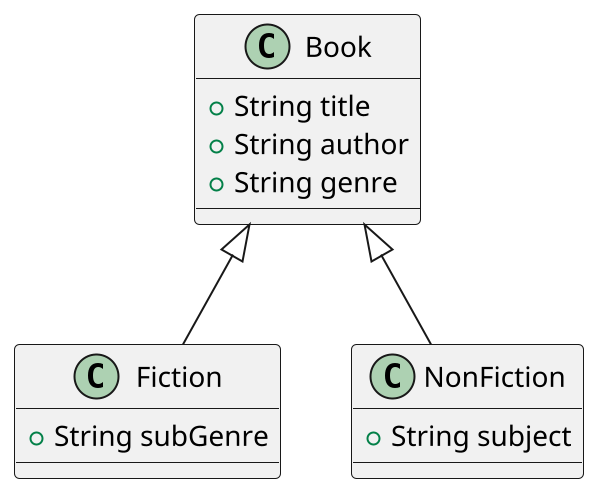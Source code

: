 @startuml
scale 2

class Book {
    + String title
    + String author
    + String genre
}

class Fiction extends Book {
    + String subGenre
}

class NonFiction extends Book {
    + String subject
}

@enduml